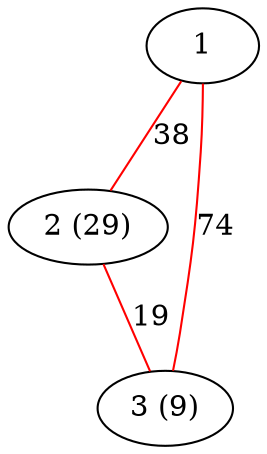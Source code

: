 graph g {
1 -- 2 [label=38 color=red]
1 -- 3 [label=74 color=red]
2 -- 3 [label=19 color=red]
2 [label="2 (29)"]
3 [label="3 (9)"]
}